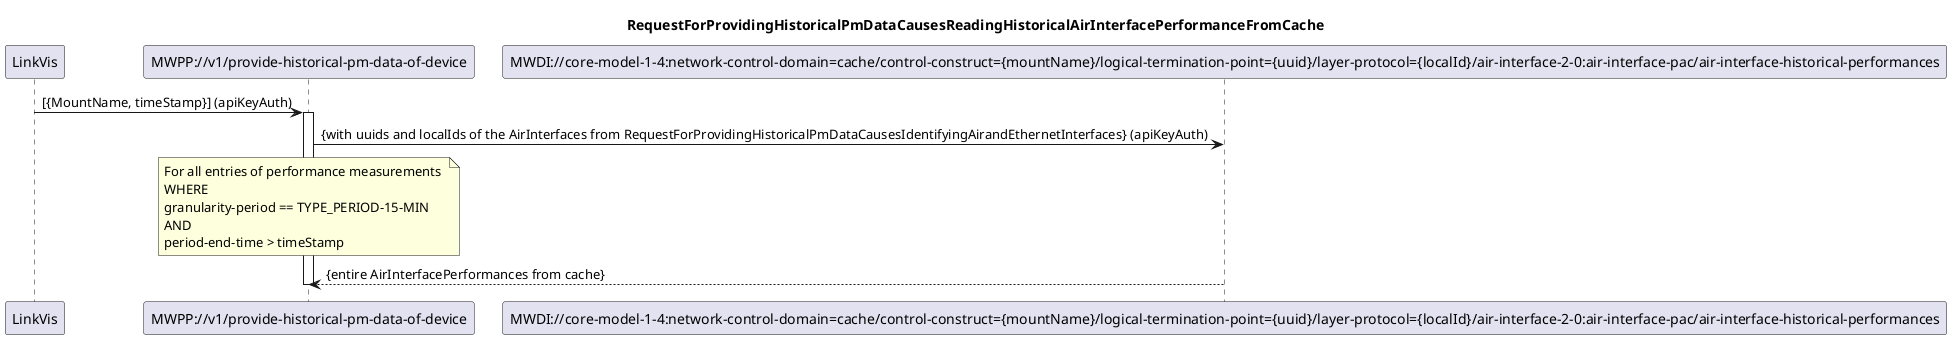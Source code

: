 @startuml 005_ReadingHistoricalAirInterfacePerformanceFromCache
skinparam responseMessageBelowArrow true

title
RequestForProvidingHistoricalPmDataCausesReadingHistoricalAirInterfacePerformanceFromCache
end title

participant "LinkVis" as LinkVis
participant "MWPP://v1/provide-historical-pm-data-of-device" as MWPP
participant "MWDI://core-model-1-4:network-control-domain=cache/control-construct={mountName}/logical-termination-point={uuid}/layer-protocol={localId}/air-interface-2-0:air-interface-pac/air-interface-historical-performances" as AirInterfacePm

LinkVis -> MWPP: [{MountName, timeStamp}] (apiKeyAuth)
activate MWPP

MWPP -> AirInterfacePm: {with uuids and localIds of the AirInterfaces from RequestForProvidingHistoricalPmDataCausesIdentifyingAirandEthernetInterfaces} (apiKeyAuth)

note over MWPP
For all entries of performance measurements 
WHERE
granularity-period == TYPE_PERIOD-15-MIN
AND
period-end-time > timeStamp
end note

AirInterfacePm --> MWPP: {entire AirInterfacePerformances from cache}

deactivate MWPP

@enduml
